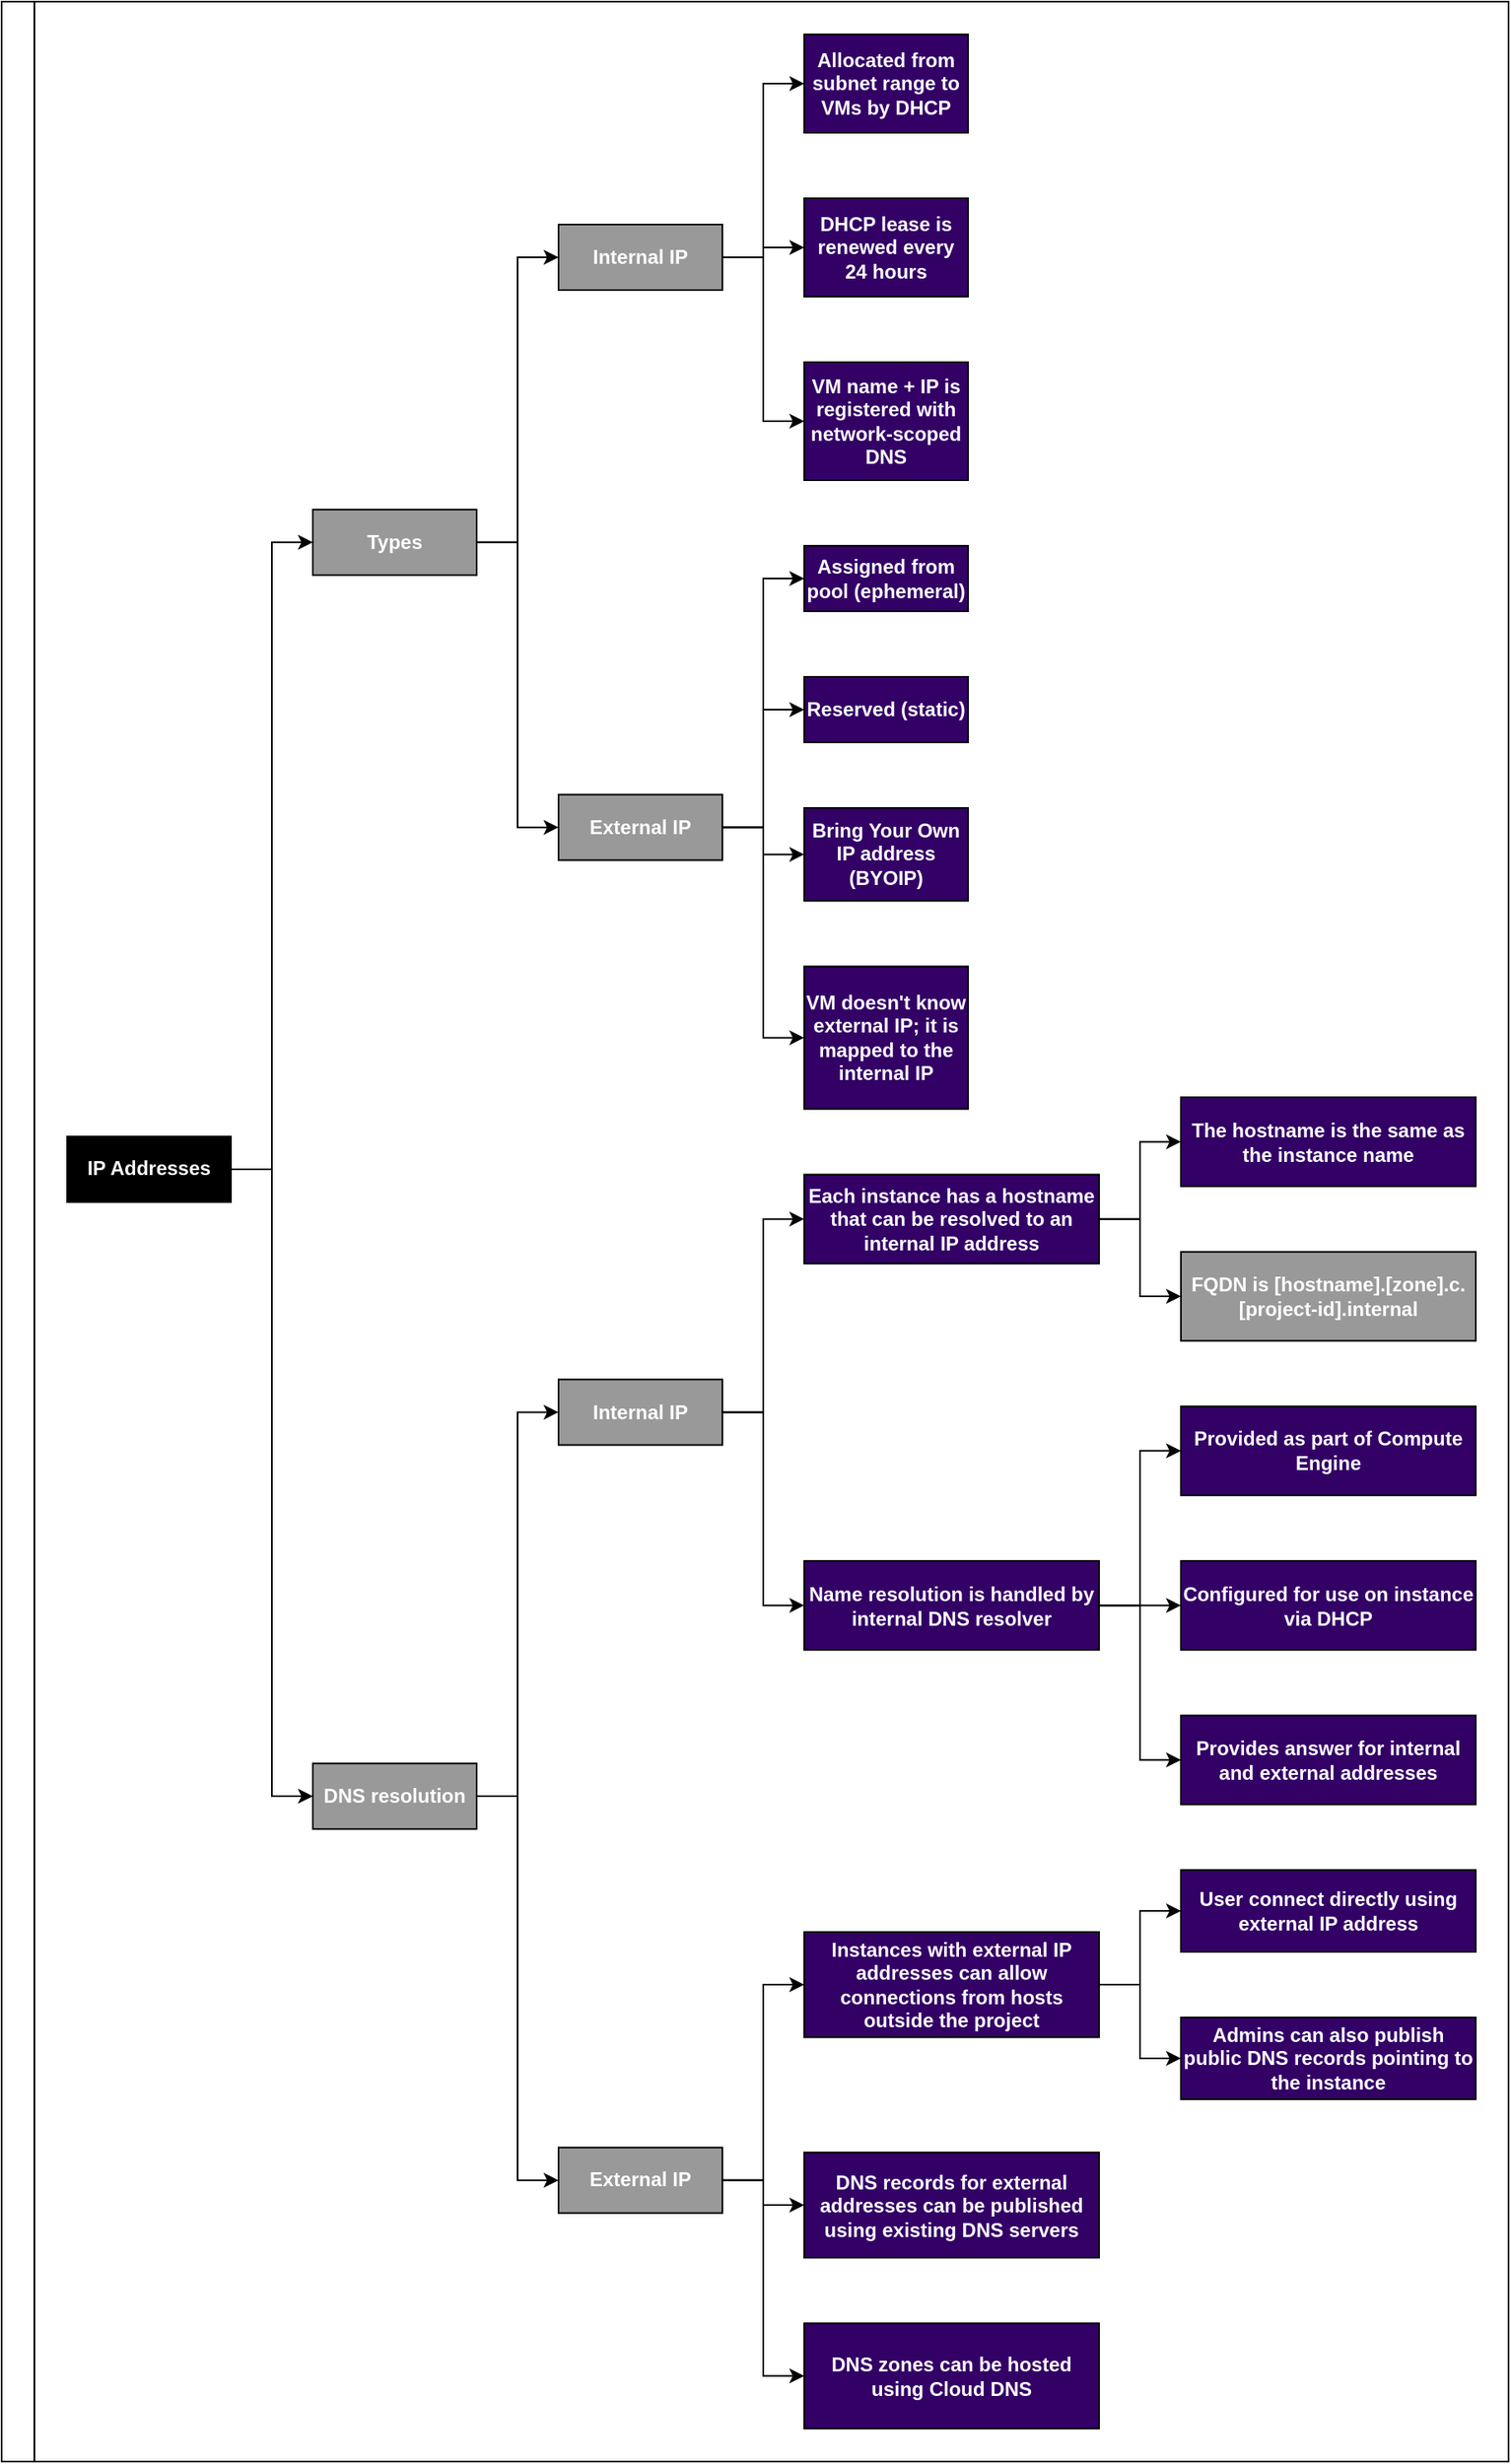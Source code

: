 <mxfile>
    <diagram id="IOx9Na_cY5ggrTJGRvgd" name="Page-1">
        <mxGraphModel dx="1382" dy="917" grid="1" gridSize="10" guides="1" tooltips="1" connect="1" arrows="1" fold="1" page="1" pageScale="1" pageWidth="1200" pageHeight="1920" math="0" shadow="0">
            <root>
                <mxCell id="0"/>
                <mxCell id="1" parent="0"/>
                <mxCell id="2" value="" style="swimlane;startSize=20;horizontal=0;childLayout=treeLayout;horizontalTree=1;resizable=0;containerType=tree;" parent="1" vertex="1">
                    <mxGeometry x="40" y="170" width="920" height="1501" as="geometry"/>
                </mxCell>
                <mxCell id="3" value="IP Addresses" style="whiteSpace=wrap;html=1;fillColor=#000000;fontColor=#FFFFFF;fontStyle=1" parent="2" vertex="1">
                    <mxGeometry x="40" y="692.489" width="100" height="40" as="geometry"/>
                </mxCell>
                <mxCell id="24" value="" style="edgeStyle=elbowEdgeStyle;elbow=horizontal;html=1;rounded=0;" parent="2" source="3" target="25" edge="1">
                    <mxGeometry relative="1" as="geometry">
                        <mxPoint x="180" y="-2727.956" as="sourcePoint"/>
                    </mxGeometry>
                </mxCell>
                <mxCell id="25" value="Types" style="whiteSpace=wrap;html=1;fillColor=#999999;fontColor=#FFFFFF;fontStyle=1" parent="2" vertex="1">
                    <mxGeometry x="190" y="309.925" width="100" height="40" as="geometry"/>
                </mxCell>
                <mxCell id="26" value="" style="edgeStyle=elbowEdgeStyle;elbow=horizontal;html=1;rounded=0;" parent="2" source="25" target="27" edge="1">
                    <mxGeometry relative="1" as="geometry">
                        <mxPoint x="180" y="-2348.856" as="sourcePoint"/>
                    </mxGeometry>
                </mxCell>
                <mxCell id="27" value="Internal IP" style="whiteSpace=wrap;html=1;fillColor=#999999;fontColor=#FFFFFF;fontStyle=1" parent="2" vertex="1">
                    <mxGeometry x="340" y="136" width="100" height="40" as="geometry"/>
                </mxCell>
                <mxCell id="28" value="" style="edgeStyle=elbowEdgeStyle;elbow=horizontal;html=1;rounded=0;" parent="2" source="25" target="29" edge="1">
                    <mxGeometry relative="1" as="geometry">
                        <mxPoint x="330" y="-2063.106" as="sourcePoint"/>
                    </mxGeometry>
                </mxCell>
                <mxCell id="29" value="External IP" style="whiteSpace=wrap;html=1;fillColor=#999999;fontColor=#FFFFFF;fontStyle=1" parent="2" vertex="1">
                    <mxGeometry x="340" y="483.85" width="100" height="40" as="geometry"/>
                </mxCell>
                <mxCell id="30" value="" style="edgeStyle=elbowEdgeStyle;elbow=horizontal;html=1;rounded=0;" parent="2" source="27" target="31" edge="1">
                    <mxGeometry relative="1" as="geometry">
                        <mxPoint x="330" y="-2043.106" as="sourcePoint"/>
                    </mxGeometry>
                </mxCell>
                <mxCell id="31" value="&lt;span&gt;Allocated from subnet range to VMs by DHCP&lt;br&gt;&lt;/span&gt;" style="whiteSpace=wrap;html=1;fillColor=#330066;fontColor=#FFFFFF;fontStyle=1" parent="2" vertex="1">
                    <mxGeometry x="490" y="20" width="100" height="60" as="geometry"/>
                </mxCell>
                <mxCell id="32" value="" style="edgeStyle=elbowEdgeStyle;elbow=horizontal;html=1;rounded=0;" parent="2" source="27" target="33" edge="1">
                    <mxGeometry relative="1" as="geometry">
                        <mxPoint x="480" y="-2103.606" as="sourcePoint"/>
                    </mxGeometry>
                </mxCell>
                <mxCell id="33" value="DHCP lease is renewed every 24 hours&lt;span&gt;&lt;br&gt;&lt;/span&gt;" style="whiteSpace=wrap;html=1;fillColor=#330066;fontColor=#FFFFFF;fontStyle=1" parent="2" vertex="1">
                    <mxGeometry x="490" y="120" width="100" height="60" as="geometry"/>
                </mxCell>
                <mxCell id="34" value="" style="edgeStyle=elbowEdgeStyle;elbow=horizontal;html=1;rounded=0;" parent="2" source="27" target="35" edge="1">
                    <mxGeometry relative="1" as="geometry">
                        <mxPoint x="480" y="-1710.856" as="sourcePoint"/>
                    </mxGeometry>
                </mxCell>
                <mxCell id="35" value="VM name + IP is registered with network-scoped DNS&lt;span&gt;&lt;br&gt;&lt;/span&gt;" style="whiteSpace=wrap;html=1;fillColor=#330066;fontColor=#FFFFFF;fontStyle=1" parent="2" vertex="1">
                    <mxGeometry x="490" y="220" width="100" height="72" as="geometry"/>
                </mxCell>
                <mxCell id="36" value="" style="edgeStyle=elbowEdgeStyle;elbow=horizontal;html=1;rounded=0;" parent="2" source="29" target="37" edge="1">
                    <mxGeometry relative="1" as="geometry">
                        <mxPoint x="330" y="-991.156" as="sourcePoint"/>
                    </mxGeometry>
                </mxCell>
                <mxCell id="37" value="Assigned from pool (ephemeral)" style="whiteSpace=wrap;html=1;fillColor=#330066;fontColor=#FFFFFF;fontStyle=1" parent="2" vertex="1">
                    <mxGeometry x="490" y="332.0" width="100" height="40" as="geometry"/>
                </mxCell>
                <mxCell id="38" value="" style="edgeStyle=elbowEdgeStyle;elbow=horizontal;html=1;rounded=0;" parent="2" source="29" target="39" edge="1">
                    <mxGeometry relative="1" as="geometry">
                        <mxPoint x="480" y="-887.356" as="sourcePoint"/>
                    </mxGeometry>
                </mxCell>
                <mxCell id="39" value="Reserved (static)" style="whiteSpace=wrap;html=1;fillColor=#330066;fontColor=#FFFFFF;fontStyle=1" parent="2" vertex="1">
                    <mxGeometry x="490" y="412.0" width="100" height="40" as="geometry"/>
                </mxCell>
                <mxCell id="40" value="" style="edgeStyle=elbowEdgeStyle;elbow=horizontal;html=1;rounded=0;" parent="2" source="29" target="41" edge="1">
                    <mxGeometry relative="1" as="geometry">
                        <mxPoint x="480" y="-857.356" as="sourcePoint"/>
                    </mxGeometry>
                </mxCell>
                <mxCell id="41" value="Bring Your Own IP address (BYOIP)" style="whiteSpace=wrap;html=1;fillColor=#330066;fontColor=#FFFFFF;fontStyle=1" parent="2" vertex="1">
                    <mxGeometry x="490" y="492.0" width="100" height="56.7" as="geometry"/>
                </mxCell>
                <mxCell id="42" value="" style="edgeStyle=elbowEdgeStyle;elbow=horizontal;html=1;rounded=0;" parent="2" source="29" target="43" edge="1">
                    <mxGeometry relative="1" as="geometry">
                        <mxPoint x="480" y="-827.356" as="sourcePoint"/>
                    </mxGeometry>
                </mxCell>
                <mxCell id="43" value="VM doesn't know external IP; it is mapped to the internal IP" style="whiteSpace=wrap;html=1;fillColor=#330066;fontColor=#FFFFFF;fontStyle=1" parent="2" vertex="1">
                    <mxGeometry x="490" y="588.7" width="100" height="87" as="geometry"/>
                </mxCell>
                <mxCell id="44" value="" style="edgeStyle=elbowEdgeStyle;elbow=horizontal;html=1;rounded=0;" parent="2" source="3" target="45" edge="1">
                    <mxGeometry relative="1" as="geometry">
                        <mxPoint x="180" y="-1196.506" as="sourcePoint"/>
                    </mxGeometry>
                </mxCell>
                <mxCell id="45" value="DNS resolution" style="whiteSpace=wrap;html=1;fillColor=#999999;fontColor=#FFFFFF;fontStyle=1" parent="2" vertex="1">
                    <mxGeometry x="190" y="1075.053" width="100" height="40" as="geometry"/>
                </mxCell>
                <mxCell id="46" value="" style="edgeStyle=elbowEdgeStyle;elbow=horizontal;html=1;rounded=0;" parent="2" source="45" target="47" edge="1">
                    <mxGeometry relative="1" as="geometry">
                        <mxPoint x="180" y="-797.011" as="sourcePoint"/>
                    </mxGeometry>
                </mxCell>
                <mxCell id="47" value="Internal IP" style="whiteSpace=wrap;html=1;fillColor=#999999;fontColor=#FFFFFF;fontStyle=1" parent="2" vertex="1">
                    <mxGeometry x="340" y="840.725" width="100" height="40" as="geometry"/>
                </mxCell>
                <mxCell id="48" value="" style="edgeStyle=elbowEdgeStyle;elbow=horizontal;html=1;rounded=0;" parent="2" source="45" target="49" edge="1">
                    <mxGeometry relative="1" as="geometry">
                        <mxPoint x="330" y="-131.681" as="sourcePoint"/>
                    </mxGeometry>
                </mxCell>
                <mxCell id="49" value="External IP" style="whiteSpace=wrap;html=1;fillColor=#999999;fontColor=#FFFFFF;fontStyle=1" parent="2" vertex="1">
                    <mxGeometry x="340" y="1309.38" width="100" height="40" as="geometry"/>
                </mxCell>
                <mxCell id="50" value="" style="edgeStyle=elbowEdgeStyle;elbow=horizontal;html=1;rounded=0;" parent="2" source="47" target="51" edge="1">
                    <mxGeometry relative="1" as="geometry">
                        <mxPoint x="330" y="-111.681" as="sourcePoint"/>
                    </mxGeometry>
                </mxCell>
                <mxCell id="51" value="Each instance has a hostname that can be resolved to an internal IP address" style="whiteSpace=wrap;html=1;fillColor=#330066;fontColor=#FFFFFF;fontStyle=1" parent="2" vertex="1">
                    <mxGeometry x="490" y="715.7" width="180" height="54.3" as="geometry"/>
                </mxCell>
                <mxCell id="52" value="" style="edgeStyle=elbowEdgeStyle;elbow=horizontal;html=1;rounded=0;" parent="2" source="51" target="53" edge="1">
                    <mxGeometry relative="1" as="geometry">
                        <mxPoint x="480" y="-134.351" as="sourcePoint"/>
                    </mxGeometry>
                </mxCell>
                <mxCell id="53" value="The hostname is the same as the instance name" style="whiteSpace=wrap;html=1;fillColor=#330066;fontColor=#FFFFFF;fontStyle=1" parent="2" vertex="1">
                    <mxGeometry x="720" y="668.55" width="180" height="54.3" as="geometry"/>
                </mxCell>
                <mxCell id="54" value="" style="edgeStyle=elbowEdgeStyle;elbow=horizontal;html=1;rounded=0;" parent="2" source="51" target="55" edge="1">
                    <mxGeometry relative="1" as="geometry">
                        <mxPoint x="710" y="-134.351" as="sourcePoint"/>
                    </mxGeometry>
                </mxCell>
                <mxCell id="55" value="FQDN is [hostname].[zone].c.[project-id].internal" style="whiteSpace=wrap;html=1;fillColor=#999999;fontColor=#FFFFFF;fontStyle=1" parent="2" vertex="1">
                    <mxGeometry x="720" y="762.85" width="180" height="54.3" as="geometry"/>
                </mxCell>
                <mxCell id="56" value="" style="edgeStyle=elbowEdgeStyle;elbow=horizontal;html=1;rounded=0;" parent="2" source="47" target="57" edge="1">
                    <mxGeometry relative="1" as="geometry">
                        <mxPoint x="480" y="-134.351" as="sourcePoint"/>
                    </mxGeometry>
                </mxCell>
                <mxCell id="57" value="Name resolution is handled by internal DNS resolver" style="whiteSpace=wrap;html=1;fillColor=#330066;fontColor=#FFFFFF;fontStyle=1" parent="2" vertex="1">
                    <mxGeometry x="490" y="951.45" width="180" height="54.3" as="geometry"/>
                </mxCell>
                <mxCell id="58" value="" style="edgeStyle=elbowEdgeStyle;elbow=horizontal;html=1;rounded=0;" edge="1" target="59" source="57" parent="2">
                    <mxGeometry relative="1" as="geometry">
                        <mxPoint x="480" y="449.477" as="sourcePoint"/>
                    </mxGeometry>
                </mxCell>
                <mxCell id="59" value="Provided as part of Compute Engine" style="whiteSpace=wrap;html=1;fillColor=#330066;fontColor=#FFFFFF;fontStyle=1" vertex="1" parent="2">
                    <mxGeometry x="720" y="857.15" width="180" height="54.3" as="geometry"/>
                </mxCell>
                <mxCell id="60" value="" style="edgeStyle=elbowEdgeStyle;elbow=horizontal;html=1;rounded=0;" edge="1" target="61" source="57" parent="2">
                    <mxGeometry relative="1" as="geometry">
                        <mxPoint x="710" y="521.616" as="sourcePoint"/>
                    </mxGeometry>
                </mxCell>
                <mxCell id="61" value="Configured for use on instance via DHCP" style="whiteSpace=wrap;html=1;fillColor=#330066;fontColor=#FFFFFF;fontStyle=1" vertex="1" parent="2">
                    <mxGeometry x="720" y="951.45" width="180" height="54.3" as="geometry"/>
                </mxCell>
                <mxCell id="62" value="" style="edgeStyle=elbowEdgeStyle;elbow=horizontal;html=1;rounded=0;" edge="1" target="63" source="57" parent="2">
                    <mxGeometry relative="1" as="geometry">
                        <mxPoint x="710" y="552.264" as="sourcePoint"/>
                    </mxGeometry>
                </mxCell>
                <mxCell id="63" value="Provides answer for internal and external addresses" style="whiteSpace=wrap;html=1;fillColor=#330066;fontColor=#FFFFFF;fontStyle=1" vertex="1" parent="2">
                    <mxGeometry x="720" y="1045.75" width="180" height="54.3" as="geometry"/>
                </mxCell>
                <mxCell id="64" value="" style="edgeStyle=elbowEdgeStyle;elbow=horizontal;html=1;rounded=0;" edge="1" target="65" source="49" parent="2">
                    <mxGeometry relative="1" as="geometry">
                        <mxPoint x="330" y="555.046" as="sourcePoint"/>
                    </mxGeometry>
                </mxCell>
                <mxCell id="65" value="Instances with external IP addresses can allow connections from hosts outside the project&lt;br&gt;" style="whiteSpace=wrap;html=1;fillColor=#330066;fontColor=#FFFFFF;fontStyle=1" vertex="1" parent="2">
                    <mxGeometry x="490" y="1177.875" width="180" height="64.25" as="geometry"/>
                </mxCell>
                <mxCell id="66" value="" style="edgeStyle=elbowEdgeStyle;elbow=horizontal;html=1;rounded=0;" edge="1" target="67" source="65" parent="2">
                    <mxGeometry relative="1" as="geometry">
                        <mxPoint x="480" y="1395.456" as="sourcePoint"/>
                    </mxGeometry>
                </mxCell>
                <mxCell id="67" value="User connect directly using external IP address" style="whiteSpace=wrap;html=1;fillColor=#330066;fontColor=#FFFFFF;fontStyle=1" vertex="1" parent="2">
                    <mxGeometry x="720" y="1140.05" width="180" height="49.95" as="geometry"/>
                </mxCell>
                <mxCell id="68" value="" style="edgeStyle=elbowEdgeStyle;elbow=horizontal;html=1;rounded=0;" edge="1" target="69" source="65" parent="2">
                    <mxGeometry relative="1" as="geometry">
                        <mxPoint x="710" y="1376.114" as="sourcePoint"/>
                    </mxGeometry>
                </mxCell>
                <mxCell id="69" value="Admins can also publish public DNS records pointing to the instance" style="whiteSpace=wrap;html=1;fillColor=#330066;fontColor=#FFFFFF;fontStyle=1" vertex="1" parent="2">
                    <mxGeometry x="720" y="1230" width="180" height="49.95" as="geometry"/>
                </mxCell>
                <mxCell id="70" value="" style="edgeStyle=elbowEdgeStyle;elbow=horizontal;html=1;rounded=0;" edge="1" target="71" source="49" parent="2">
                    <mxGeometry relative="1" as="geometry">
                        <mxPoint x="480" y="1409.845" as="sourcePoint"/>
                    </mxGeometry>
                </mxCell>
                <mxCell id="71" value="DNS records for external addresses can be published using existing DNS servers" style="whiteSpace=wrap;html=1;fillColor=#330066;fontColor=#FFFFFF;fontStyle=1" vertex="1" parent="2">
                    <mxGeometry x="490" y="1312.385" width="180" height="64.25" as="geometry"/>
                </mxCell>
                <mxCell id="72" value="" style="edgeStyle=elbowEdgeStyle;elbow=horizontal;html=1;rounded=0;" edge="1" target="73" source="49" parent="2">
                    <mxGeometry relative="1" as="geometry">
                        <mxPoint x="480" y="1460.286" as="sourcePoint"/>
                    </mxGeometry>
                </mxCell>
                <mxCell id="73" value="DNS zones can be hosted using Cloud DNS" style="whiteSpace=wrap;html=1;fillColor=#330066;fontColor=#FFFFFF;fontStyle=1" vertex="1" parent="2">
                    <mxGeometry x="490" y="1416.635" width="180" height="64.25" as="geometry"/>
                </mxCell>
            </root>
        </mxGraphModel>
    </diagram>
</mxfile>